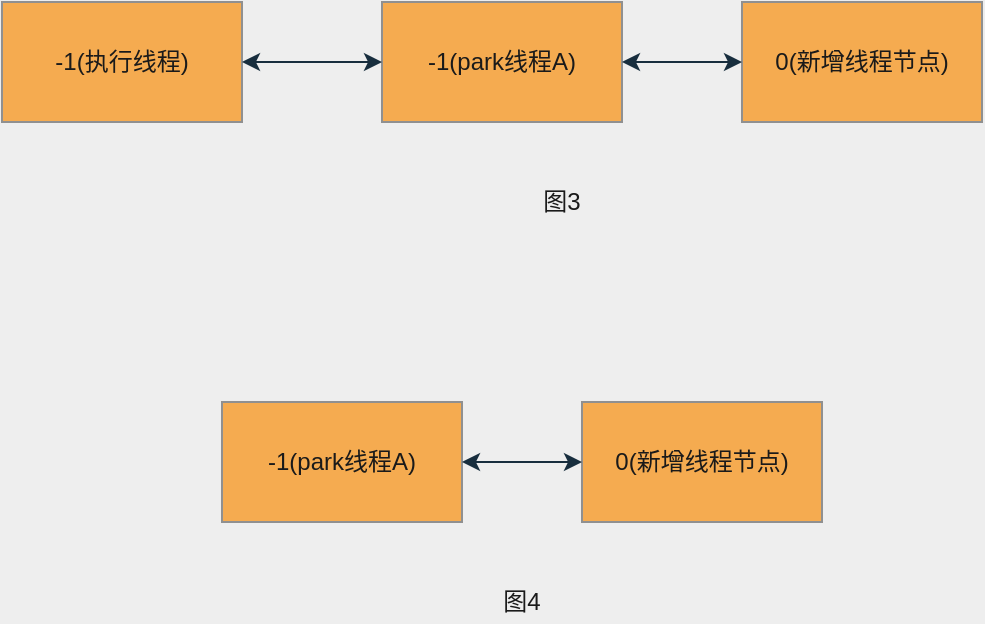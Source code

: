 <mxfile version="14.2.4" type="embed">
    <diagram id="-eS-NiW8B5YJ2NEYIj28" name="Page-1">
        <mxGraphModel dx="1118" dy="647" grid="1" gridSize="10" guides="1" tooltips="1" connect="1" arrows="1" fold="1" page="1" pageScale="1" pageWidth="827" pageHeight="1169" background="#EEEEEE" math="0" shadow="0">
            <root>
                <mxCell id="0"/>
                <mxCell id="1" parent="0"/>
                <mxCell id="2" value="-1(执行线程)" style="rounded=0;whiteSpace=wrap;html=1;fillColor=#F5AB50;strokeColor=#909090;fontColor=#1A1A1A;" vertex="1" parent="1">
                    <mxGeometry x="100" y="30" width="120" height="60" as="geometry"/>
                </mxCell>
                <mxCell id="3" value="-1(park线程A)" style="rounded=0;whiteSpace=wrap;html=1;fillColor=#F5AB50;strokeColor=#909090;fontColor=#1A1A1A;" vertex="1" parent="1">
                    <mxGeometry x="290" y="30" width="120" height="60" as="geometry"/>
                </mxCell>
                <mxCell id="4" value="" style="endArrow=classic;startArrow=classic;html=1;strokeColor=#182E3E;fontColor=#1A1A1A;exitX=1;exitY=0.5;exitDx=0;exitDy=0;" edge="1" parent="1" source="2" target="3">
                    <mxGeometry width="50" height="50" relative="1" as="geometry">
                        <mxPoint x="370" y="320" as="sourcePoint"/>
                        <mxPoint x="420" y="270" as="targetPoint"/>
                    </mxGeometry>
                </mxCell>
                <mxCell id="5" value="0(新增线程节点)" style="rounded=0;whiteSpace=wrap;html=1;sketch=0;strokeColor=#909090;fillColor=#F5AB50;fontColor=#1A1A1A;" vertex="1" parent="1">
                    <mxGeometry x="470" y="30" width="120" height="60" as="geometry"/>
                </mxCell>
                <mxCell id="6" value="" style="endArrow=classic;startArrow=classic;html=1;strokeColor=#182E3E;fontColor=#1A1A1A;exitX=1;exitY=0.5;exitDx=0;exitDy=0;entryX=0;entryY=0.5;entryDx=0;entryDy=0;" edge="1" parent="1" source="3" target="5">
                    <mxGeometry width="50" height="50" relative="1" as="geometry">
                        <mxPoint x="350" y="-140" as="sourcePoint"/>
                        <mxPoint x="420" y="-140" as="targetPoint"/>
                        <Array as="points"/>
                    </mxGeometry>
                </mxCell>
                <mxCell id="7" value="图3" style="text;html=1;strokeColor=none;fillColor=none;align=center;verticalAlign=middle;whiteSpace=wrap;rounded=0;sketch=0;fontColor=#1A1A1A;" vertex="1" parent="1">
                    <mxGeometry x="360" y="120" width="40" height="20" as="geometry"/>
                </mxCell>
                <mxCell id="9" value="-1(park线程A)" style="rounded=0;whiteSpace=wrap;html=1;fillColor=#F5AB50;strokeColor=#909090;fontColor=#1A1A1A;" vertex="1" parent="1">
                    <mxGeometry x="210" y="230" width="120" height="60" as="geometry"/>
                </mxCell>
                <mxCell id="11" value="0(新增线程节点)" style="rounded=0;whiteSpace=wrap;html=1;sketch=0;strokeColor=#909090;fillColor=#F5AB50;fontColor=#1A1A1A;" vertex="1" parent="1">
                    <mxGeometry x="390" y="230" width="120" height="60" as="geometry"/>
                </mxCell>
                <mxCell id="12" value="" style="endArrow=classic;startArrow=classic;html=1;strokeColor=#182E3E;fontColor=#1A1A1A;exitX=1;exitY=0.5;exitDx=0;exitDy=0;entryX=0;entryY=0.5;entryDx=0;entryDy=0;" edge="1" parent="1" source="9" target="11">
                    <mxGeometry width="50" height="50" relative="1" as="geometry">
                        <mxPoint x="270" y="60" as="sourcePoint"/>
                        <mxPoint x="340" y="60" as="targetPoint"/>
                        <Array as="points"/>
                    </mxGeometry>
                </mxCell>
                <mxCell id="13" value="图4" style="text;html=1;strokeColor=none;fillColor=none;align=center;verticalAlign=middle;whiteSpace=wrap;rounded=0;sketch=0;fontColor=#1A1A1A;" vertex="1" parent="1">
                    <mxGeometry x="340" y="320" width="40" height="20" as="geometry"/>
                </mxCell>
            </root>
        </mxGraphModel>
    </diagram>
</mxfile>